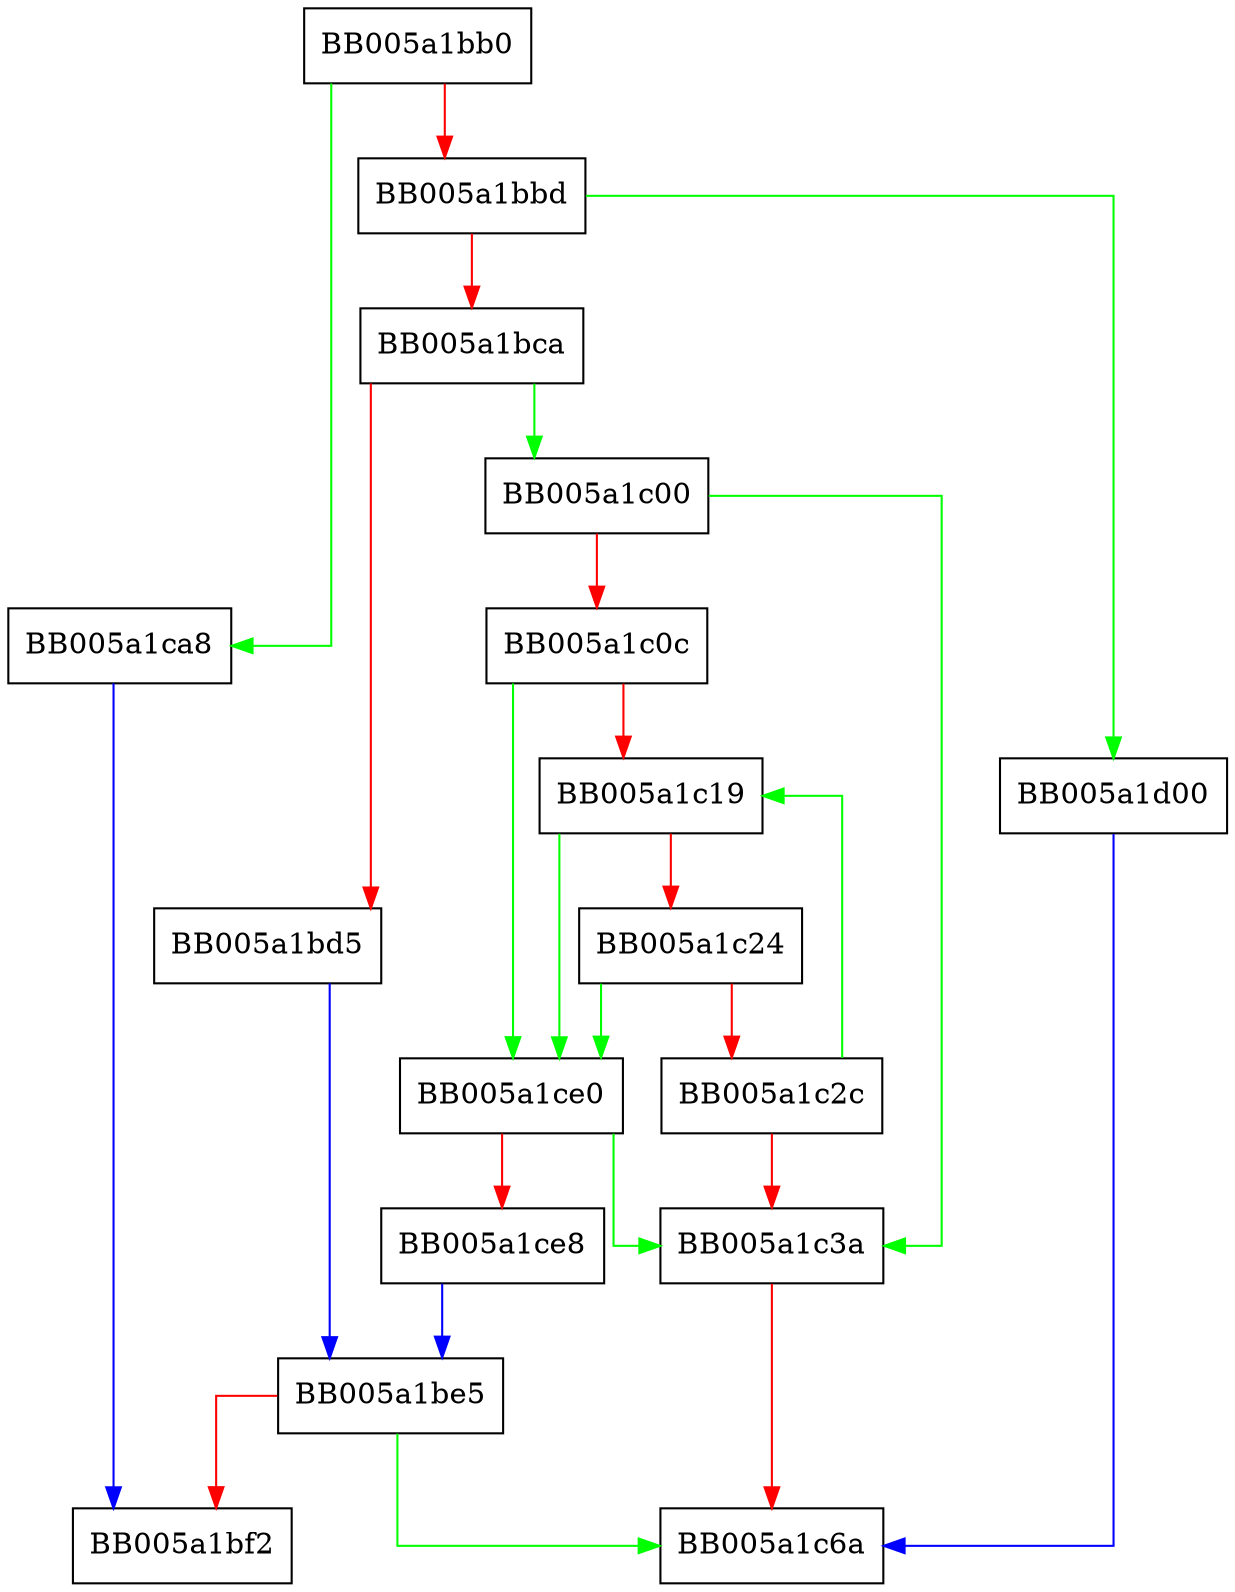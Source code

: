 digraph ENGINE_cmd_is_executable {
  node [shape="box"];
  graph [splines=ortho];
  BB005a1bb0 -> BB005a1ca8 [color="green"];
  BB005a1bb0 -> BB005a1bbd [color="red"];
  BB005a1bbd -> BB005a1d00 [color="green"];
  BB005a1bbd -> BB005a1bca [color="red"];
  BB005a1bca -> BB005a1c00 [color="green"];
  BB005a1bca -> BB005a1bd5 [color="red"];
  BB005a1bd5 -> BB005a1be5 [color="blue"];
  BB005a1be5 -> BB005a1c6a [color="green"];
  BB005a1be5 -> BB005a1bf2 [color="red"];
  BB005a1c00 -> BB005a1c3a [color="green"];
  BB005a1c00 -> BB005a1c0c [color="red"];
  BB005a1c0c -> BB005a1ce0 [color="green"];
  BB005a1c0c -> BB005a1c19 [color="red"];
  BB005a1c19 -> BB005a1ce0 [color="green"];
  BB005a1c19 -> BB005a1c24 [color="red"];
  BB005a1c24 -> BB005a1ce0 [color="green"];
  BB005a1c24 -> BB005a1c2c [color="red"];
  BB005a1c2c -> BB005a1c19 [color="green"];
  BB005a1c2c -> BB005a1c3a [color="red"];
  BB005a1c3a -> BB005a1c6a [color="red"];
  BB005a1ca8 -> BB005a1bf2 [color="blue"];
  BB005a1ce0 -> BB005a1c3a [color="green"];
  BB005a1ce0 -> BB005a1ce8 [color="red"];
  BB005a1ce8 -> BB005a1be5 [color="blue"];
  BB005a1d00 -> BB005a1c6a [color="blue"];
}